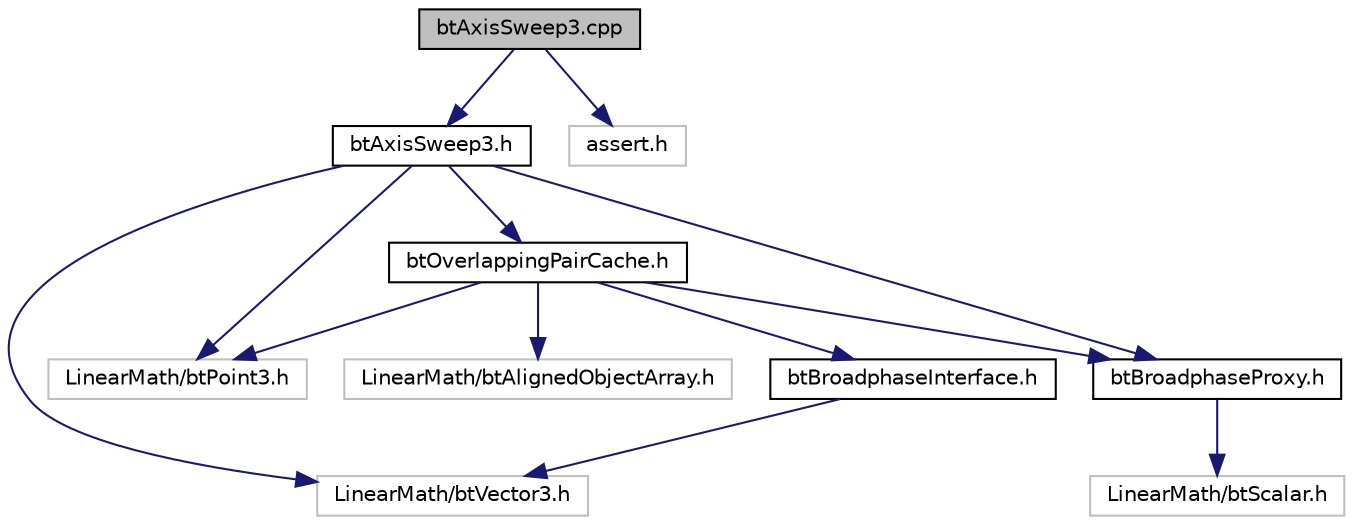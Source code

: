 digraph G
{
  edge [fontname="Helvetica",fontsize="10",labelfontname="Helvetica",labelfontsize="10"];
  node [fontname="Helvetica",fontsize="10",shape=record];
  Node1 [label="btAxisSweep3.cpp",height=0.2,width=0.4,color="black", fillcolor="grey75", style="filled" fontcolor="black"];
  Node1 -> Node2 [color="midnightblue",fontsize="10",style="solid",fontname="Helvetica"];
  Node2 [label="btAxisSweep3.h",height=0.2,width=0.4,color="black", fillcolor="white", style="filled",URL="$btAxisSweep3_8h.html"];
  Node2 -> Node3 [color="midnightblue",fontsize="10",style="solid",fontname="Helvetica"];
  Node3 [label="LinearMath/btPoint3.h",height=0.2,width=0.4,color="grey75", fillcolor="white", style="filled"];
  Node2 -> Node4 [color="midnightblue",fontsize="10",style="solid",fontname="Helvetica"];
  Node4 [label="LinearMath/btVector3.h",height=0.2,width=0.4,color="grey75", fillcolor="white", style="filled"];
  Node2 -> Node5 [color="midnightblue",fontsize="10",style="solid",fontname="Helvetica"];
  Node5 [label="btOverlappingPairCache.h",height=0.2,width=0.4,color="black", fillcolor="white", style="filled",URL="$btOverlappingPairCache_8h.html"];
  Node5 -> Node6 [color="midnightblue",fontsize="10",style="solid",fontname="Helvetica"];
  Node6 [label="btBroadphaseInterface.h",height=0.2,width=0.4,color="black", fillcolor="white", style="filled",URL="$btBroadphaseInterface_8h.html"];
  Node6 -> Node4 [color="midnightblue",fontsize="10",style="solid",fontname="Helvetica"];
  Node5 -> Node7 [color="midnightblue",fontsize="10",style="solid",fontname="Helvetica"];
  Node7 [label="btBroadphaseProxy.h",height=0.2,width=0.4,color="black", fillcolor="white", style="filled",URL="$btBroadphaseProxy_8h.html"];
  Node7 -> Node8 [color="midnightblue",fontsize="10",style="solid",fontname="Helvetica"];
  Node8 [label="LinearMath/btScalar.h",height=0.2,width=0.4,color="grey75", fillcolor="white", style="filled"];
  Node5 -> Node3 [color="midnightblue",fontsize="10",style="solid",fontname="Helvetica"];
  Node5 -> Node9 [color="midnightblue",fontsize="10",style="solid",fontname="Helvetica"];
  Node9 [label="LinearMath/btAlignedObjectArray.h",height=0.2,width=0.4,color="grey75", fillcolor="white", style="filled"];
  Node2 -> Node7 [color="midnightblue",fontsize="10",style="solid",fontname="Helvetica"];
  Node1 -> Node10 [color="midnightblue",fontsize="10",style="solid",fontname="Helvetica"];
  Node10 [label="assert.h",height=0.2,width=0.4,color="grey75", fillcolor="white", style="filled"];
}
